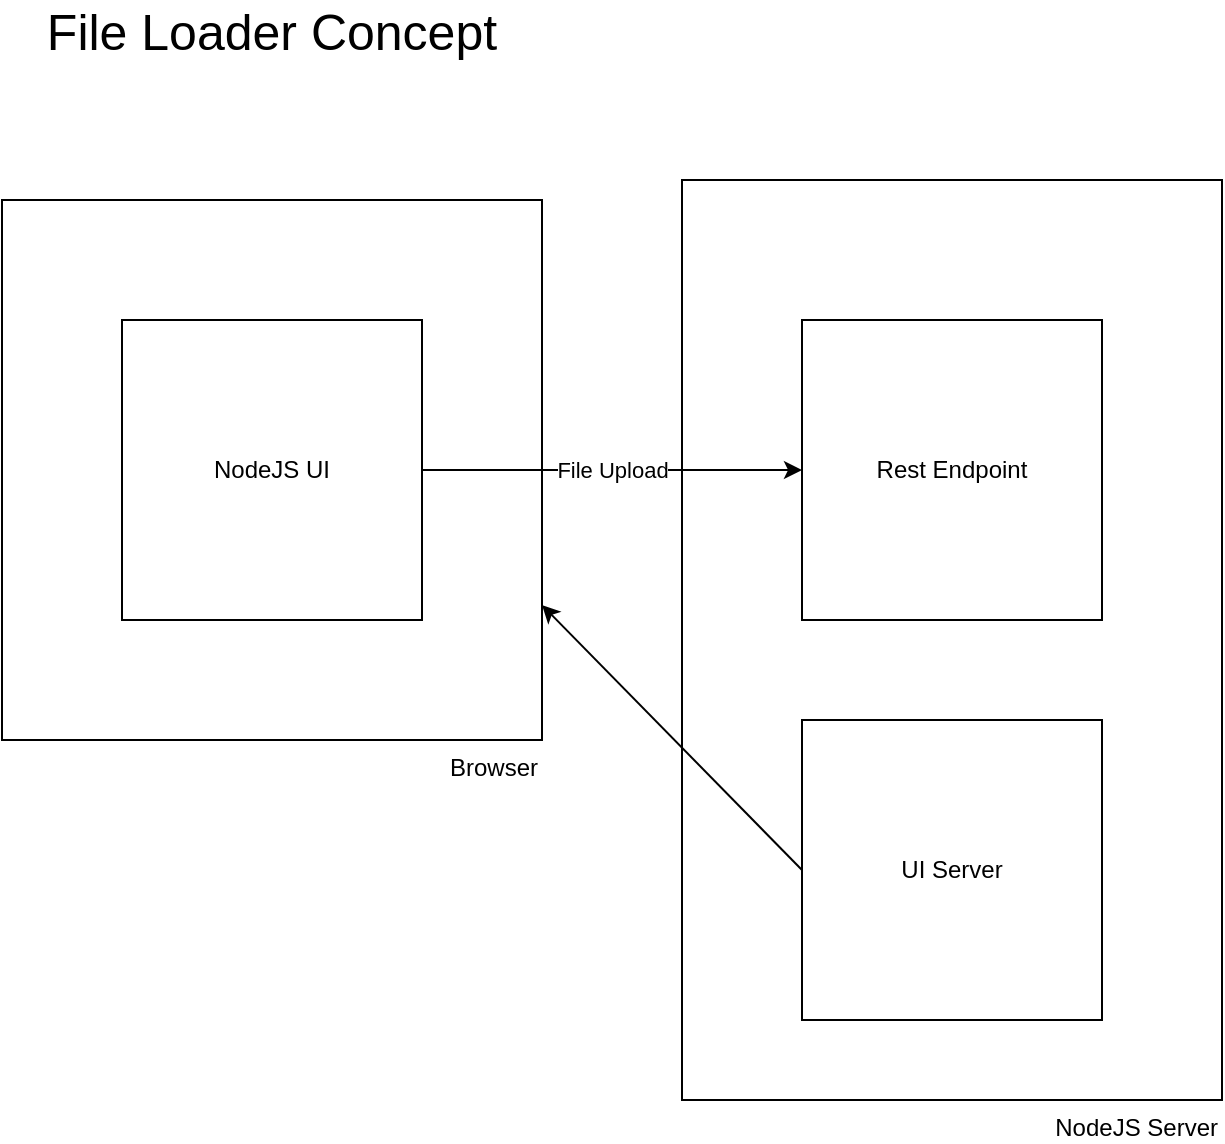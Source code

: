 <mxfile version="15.5.9" type="github"><diagram id="YTPLvSeAAADWJWPBMRQL" name="Page-1"><mxGraphModel dx="2942" dy="1162" grid="1" gridSize="10" guides="1" tooltips="1" connect="1" arrows="1" fold="1" page="1" pageScale="1" pageWidth="827" pageHeight="1169" math="0" shadow="0"><root><mxCell id="0"/><mxCell id="1" parent="0"/><mxCell id="5JX-g1ji-eP4zQRaCop0-8" value="NodeJS Server" style="whiteSpace=wrap;html=1;labelPosition=center;verticalLabelPosition=bottom;align=right;verticalAlign=top;" vertex="1" parent="1"><mxGeometry x="460" y="170" width="270" height="460" as="geometry"/></mxCell><mxCell id="5JX-g1ji-eP4zQRaCop0-5" value="Browser" style="whiteSpace=wrap;html=1;aspect=fixed;labelPosition=center;verticalLabelPosition=bottom;align=right;verticalAlign=top;" vertex="1" parent="1"><mxGeometry x="120" y="180" width="270" height="270" as="geometry"/></mxCell><mxCell id="5JX-g1ji-eP4zQRaCop0-1" value="Rest Endpoint" style="whiteSpace=wrap;html=1;aspect=fixed;" vertex="1" parent="1"><mxGeometry x="520" y="240" width="150" height="150" as="geometry"/></mxCell><mxCell id="5JX-g1ji-eP4zQRaCop0-2" value="NodeJS UI" style="whiteSpace=wrap;html=1;aspect=fixed;" vertex="1" parent="1"><mxGeometry x="180" y="240" width="150" height="150" as="geometry"/></mxCell><mxCell id="5JX-g1ji-eP4zQRaCop0-3" value="File Upload" style="endArrow=classic;html=1;rounded=0;exitX=1;exitY=0.5;exitDx=0;exitDy=0;entryX=0;entryY=0.5;entryDx=0;entryDy=0;" edge="1" parent="1" source="5JX-g1ji-eP4zQRaCop0-2" target="5JX-g1ji-eP4zQRaCop0-1"><mxGeometry width="50" height="50" relative="1" as="geometry"><mxPoint x="390" y="620" as="sourcePoint"/><mxPoint x="440" y="570" as="targetPoint"/></mxGeometry></mxCell><mxCell id="5JX-g1ji-eP4zQRaCop0-4" value="File Loader Concept" style="text;html=1;strokeColor=none;fillColor=none;align=center;verticalAlign=middle;whiteSpace=wrap;rounded=0;fontSize=25;" vertex="1" parent="1"><mxGeometry x="120" y="80" width="270" height="30" as="geometry"/></mxCell><mxCell id="5JX-g1ji-eP4zQRaCop0-6" value="UI Server" style="whiteSpace=wrap;html=1;aspect=fixed;" vertex="1" parent="1"><mxGeometry x="520" y="440" width="150" height="150" as="geometry"/></mxCell><mxCell id="5JX-g1ji-eP4zQRaCop0-7" value="" style="endArrow=classic;html=1;rounded=0;exitX=0;exitY=0.5;exitDx=0;exitDy=0;entryX=1;entryY=0.75;entryDx=0;entryDy=0;" edge="1" parent="1" source="5JX-g1ji-eP4zQRaCop0-6" target="5JX-g1ji-eP4zQRaCop0-5"><mxGeometry width="50" height="50" relative="1" as="geometry"><mxPoint x="390" y="600" as="sourcePoint"/><mxPoint x="440" y="550" as="targetPoint"/></mxGeometry></mxCell></root></mxGraphModel></diagram></mxfile>